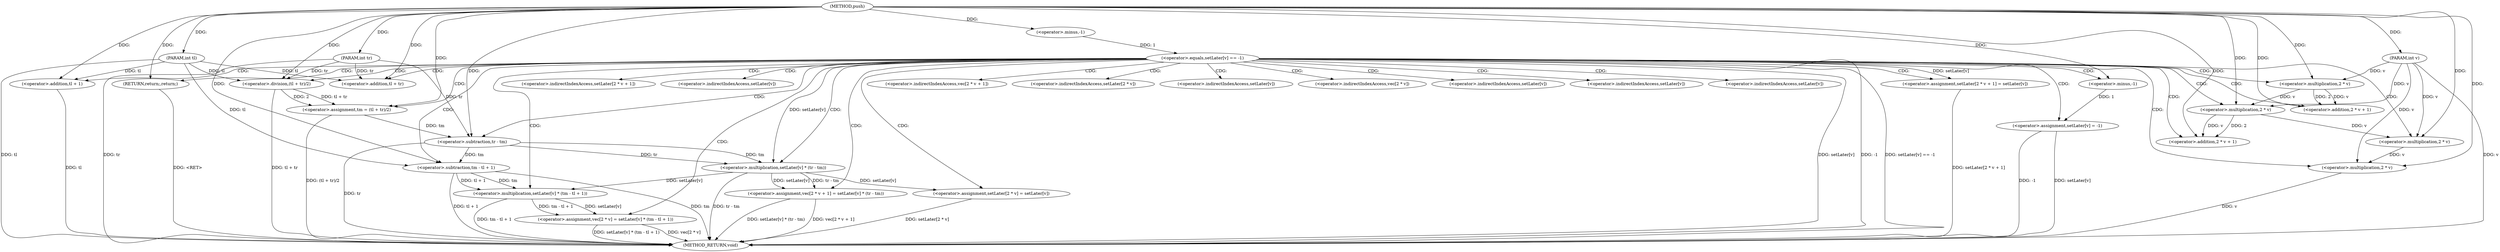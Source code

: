 digraph "push" {  
"1000106" [label = "(METHOD,push)" ]
"1000184" [label = "(METHOD_RETURN,void)" ]
"1000107" [label = "(PARAM,int v)" ]
"1000108" [label = "(PARAM,int tl)" ]
"1000109" [label = "(PARAM,int tr)" ]
"1000121" [label = "(<operator>.assignment,tm = (tl + tr)/2)" ]
"1000128" [label = "(<operator>.assignment,setLater[2 * v + 1] = setLater[v])" ]
"1000139" [label = "(<operator>.assignment,vec[2 * v + 1] = setLater[v] * (tr - tm))" ]
"1000154" [label = "(<operator>.assignment,setLater[2 * v] = setLater[v])" ]
"1000163" [label = "(<operator>.assignment,vec[2 * v] = setLater[v] * (tm - tl + 1))" ]
"1000178" [label = "(<operator>.assignment,setLater[v] = -1)" ]
"1000112" [label = "(<operator>.equals,setLater[v] == -1)" ]
"1000119" [label = "(RETURN,return;,return;)" ]
"1000123" [label = "(<operator>.division,(tl + tr)/2)" ]
"1000147" [label = "(<operator>.multiplication,setLater[v] * (tr - tm))" ]
"1000169" [label = "(<operator>.multiplication,setLater[v] * (tm - tl + 1))" ]
"1000182" [label = "(<operator>.minus,-1)" ]
"1000116" [label = "(<operator>.minus,-1)" ]
"1000124" [label = "(<operator>.addition,tl + tr)" ]
"1000131" [label = "(<operator>.addition,2 * v + 1)" ]
"1000142" [label = "(<operator>.addition,2 * v + 1)" ]
"1000151" [label = "(<operator>.subtraction,tr - tm)" ]
"1000157" [label = "(<operator>.multiplication,2 * v)" ]
"1000166" [label = "(<operator>.multiplication,2 * v)" ]
"1000173" [label = "(<operator>.subtraction,tm - tl + 1)" ]
"1000132" [label = "(<operator>.multiplication,2 * v)" ]
"1000143" [label = "(<operator>.multiplication,2 * v)" ]
"1000175" [label = "(<operator>.addition,tl + 1)" ]
"1000129" [label = "(<operator>.indirectIndexAccess,setLater[2 * v + 1])" ]
"1000136" [label = "(<operator>.indirectIndexAccess,setLater[v])" ]
"1000140" [label = "(<operator>.indirectIndexAccess,vec[2 * v + 1])" ]
"1000155" [label = "(<operator>.indirectIndexAccess,setLater[2 * v])" ]
"1000160" [label = "(<operator>.indirectIndexAccess,setLater[v])" ]
"1000164" [label = "(<operator>.indirectIndexAccess,vec[2 * v])" ]
"1000179" [label = "(<operator>.indirectIndexAccess,setLater[v])" ]
"1000148" [label = "(<operator>.indirectIndexAccess,setLater[v])" ]
"1000170" [label = "(<operator>.indirectIndexAccess,setLater[v])" ]
  "1000107" -> "1000184"  [ label = "DDG: v"] 
  "1000108" -> "1000184"  [ label = "DDG: tl"] 
  "1000109" -> "1000184"  [ label = "DDG: tr"] 
  "1000112" -> "1000184"  [ label = "DDG: setLater[v]"] 
  "1000112" -> "1000184"  [ label = "DDG: -1"] 
  "1000112" -> "1000184"  [ label = "DDG: setLater[v] == -1"] 
  "1000123" -> "1000184"  [ label = "DDG: tl + tr"] 
  "1000121" -> "1000184"  [ label = "DDG: (tl + tr)/2"] 
  "1000128" -> "1000184"  [ label = "DDG: setLater[2 * v + 1]"] 
  "1000139" -> "1000184"  [ label = "DDG: vec[2 * v + 1]"] 
  "1000151" -> "1000184"  [ label = "DDG: tr"] 
  "1000147" -> "1000184"  [ label = "DDG: tr - tm"] 
  "1000139" -> "1000184"  [ label = "DDG: setLater[v] * (tr - tm)"] 
  "1000154" -> "1000184"  [ label = "DDG: setLater[2 * v]"] 
  "1000166" -> "1000184"  [ label = "DDG: v"] 
  "1000163" -> "1000184"  [ label = "DDG: vec[2 * v]"] 
  "1000173" -> "1000184"  [ label = "DDG: tm"] 
  "1000175" -> "1000184"  [ label = "DDG: tl"] 
  "1000173" -> "1000184"  [ label = "DDG: tl + 1"] 
  "1000169" -> "1000184"  [ label = "DDG: tm - tl + 1"] 
  "1000163" -> "1000184"  [ label = "DDG: setLater[v] * (tm - tl + 1)"] 
  "1000178" -> "1000184"  [ label = "DDG: setLater[v]"] 
  "1000178" -> "1000184"  [ label = "DDG: -1"] 
  "1000119" -> "1000184"  [ label = "DDG: <RET>"] 
  "1000106" -> "1000107"  [ label = "DDG: "] 
  "1000106" -> "1000108"  [ label = "DDG: "] 
  "1000106" -> "1000109"  [ label = "DDG: "] 
  "1000123" -> "1000121"  [ label = "DDG: tl + tr"] 
  "1000123" -> "1000121"  [ label = "DDG: 2"] 
  "1000112" -> "1000128"  [ label = "DDG: setLater[v]"] 
  "1000147" -> "1000139"  [ label = "DDG: setLater[v]"] 
  "1000147" -> "1000139"  [ label = "DDG: tr - tm"] 
  "1000147" -> "1000154"  [ label = "DDG: setLater[v]"] 
  "1000169" -> "1000163"  [ label = "DDG: setLater[v]"] 
  "1000169" -> "1000163"  [ label = "DDG: tm - tl + 1"] 
  "1000182" -> "1000178"  [ label = "DDG: 1"] 
  "1000106" -> "1000121"  [ label = "DDG: "] 
  "1000116" -> "1000112"  [ label = "DDG: 1"] 
  "1000106" -> "1000119"  [ label = "DDG: "] 
  "1000108" -> "1000123"  [ label = "DDG: tl"] 
  "1000106" -> "1000123"  [ label = "DDG: "] 
  "1000109" -> "1000123"  [ label = "DDG: tr"] 
  "1000112" -> "1000147"  [ label = "DDG: setLater[v]"] 
  "1000151" -> "1000147"  [ label = "DDG: tm"] 
  "1000151" -> "1000147"  [ label = "DDG: tr"] 
  "1000147" -> "1000169"  [ label = "DDG: setLater[v]"] 
  "1000173" -> "1000169"  [ label = "DDG: tm"] 
  "1000173" -> "1000169"  [ label = "DDG: tl + 1"] 
  "1000106" -> "1000182"  [ label = "DDG: "] 
  "1000106" -> "1000116"  [ label = "DDG: "] 
  "1000108" -> "1000124"  [ label = "DDG: tl"] 
  "1000106" -> "1000124"  [ label = "DDG: "] 
  "1000109" -> "1000124"  [ label = "DDG: tr"] 
  "1000132" -> "1000131"  [ label = "DDG: 2"] 
  "1000132" -> "1000131"  [ label = "DDG: v"] 
  "1000106" -> "1000131"  [ label = "DDG: "] 
  "1000143" -> "1000142"  [ label = "DDG: v"] 
  "1000143" -> "1000142"  [ label = "DDG: 2"] 
  "1000106" -> "1000142"  [ label = "DDG: "] 
  "1000109" -> "1000151"  [ label = "DDG: tr"] 
  "1000106" -> "1000151"  [ label = "DDG: "] 
  "1000121" -> "1000151"  [ label = "DDG: tm"] 
  "1000106" -> "1000157"  [ label = "DDG: "] 
  "1000143" -> "1000157"  [ label = "DDG: v"] 
  "1000107" -> "1000157"  [ label = "DDG: v"] 
  "1000106" -> "1000166"  [ label = "DDG: "] 
  "1000157" -> "1000166"  [ label = "DDG: v"] 
  "1000107" -> "1000166"  [ label = "DDG: v"] 
  "1000151" -> "1000173"  [ label = "DDG: tm"] 
  "1000106" -> "1000173"  [ label = "DDG: "] 
  "1000108" -> "1000173"  [ label = "DDG: tl"] 
  "1000106" -> "1000132"  [ label = "DDG: "] 
  "1000107" -> "1000132"  [ label = "DDG: v"] 
  "1000106" -> "1000143"  [ label = "DDG: "] 
  "1000132" -> "1000143"  [ label = "DDG: v"] 
  "1000107" -> "1000143"  [ label = "DDG: v"] 
  "1000108" -> "1000175"  [ label = "DDG: tl"] 
  "1000106" -> "1000175"  [ label = "DDG: "] 
  "1000112" -> "1000164"  [ label = "CDG: "] 
  "1000112" -> "1000142"  [ label = "CDG: "] 
  "1000112" -> "1000128"  [ label = "CDG: "] 
  "1000112" -> "1000182"  [ label = "CDG: "] 
  "1000112" -> "1000119"  [ label = "CDG: "] 
  "1000112" -> "1000166"  [ label = "CDG: "] 
  "1000112" -> "1000139"  [ label = "CDG: "] 
  "1000112" -> "1000148"  [ label = "CDG: "] 
  "1000112" -> "1000136"  [ label = "CDG: "] 
  "1000112" -> "1000157"  [ label = "CDG: "] 
  "1000112" -> "1000169"  [ label = "CDG: "] 
  "1000112" -> "1000163"  [ label = "CDG: "] 
  "1000112" -> "1000121"  [ label = "CDG: "] 
  "1000112" -> "1000178"  [ label = "CDG: "] 
  "1000112" -> "1000131"  [ label = "CDG: "] 
  "1000112" -> "1000143"  [ label = "CDG: "] 
  "1000112" -> "1000173"  [ label = "CDG: "] 
  "1000112" -> "1000175"  [ label = "CDG: "] 
  "1000112" -> "1000132"  [ label = "CDG: "] 
  "1000112" -> "1000155"  [ label = "CDG: "] 
  "1000112" -> "1000129"  [ label = "CDG: "] 
  "1000112" -> "1000123"  [ label = "CDG: "] 
  "1000112" -> "1000124"  [ label = "CDG: "] 
  "1000112" -> "1000154"  [ label = "CDG: "] 
  "1000112" -> "1000147"  [ label = "CDG: "] 
  "1000112" -> "1000151"  [ label = "CDG: "] 
  "1000112" -> "1000160"  [ label = "CDG: "] 
  "1000112" -> "1000170"  [ label = "CDG: "] 
  "1000112" -> "1000179"  [ label = "CDG: "] 
  "1000112" -> "1000140"  [ label = "CDG: "] 
}

